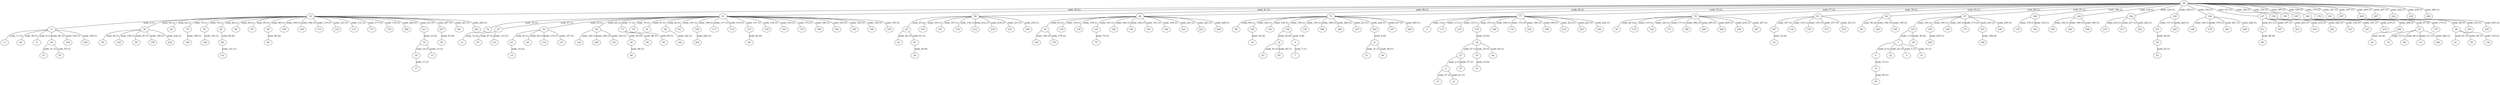 graph {
  28 -- 30 [label="nodo_30 (1)"];
  28 -- 41 [label="nodo_41 (1)"];
  28 -- 58 [label="nodo_58 (1)"];
  28 -- 66 [label="nodo_66 (1)"];
  28 -- 73 [label="nodo_73 (1)"];
  28 -- 77 [label="nodo_77 (1)"];
  28 -- 78 [label="nodo_78 (1)"];
  28 -- 83 [label="nodo_83 (1)"];
  28 -- 84 [label="nodo_84 (1)"];
  28 -- 97 [label="nodo_97 (1)"];
  28 -- 106 [label="nodo_106 (1)"];
  28 -- 124 [label="nodo_124 (1)"];
  28 -- 126 [label="nodo_126 (1)"];
  28 -- 140 [label="nodo_140 (1)"];
  28 -- 144 [label="nodo_144 (1)"];
  28 -- 147 [label="nodo_147 (1)"];
  28 -- 150 [label="nodo_150 (1)"];
  28 -- 159 [label="nodo_159 (1)"];
  28 -- 165 [label="nodo_165 (1)"];
  28 -- 169 [label="nodo_169 (1)"];
  28 -- 176 [label="nodo_176 (1)"];
  28 -- 181 [label="nodo_181 (1)"];
  28 -- 187 [label="nodo_187 (1)"];
  28 -- 204 [label="nodo_204 (1)"];
  28 -- 207 [label="nodo_207 (1)"];
  28 -- 222 [label="nodo_222 (1)"];
  28 -- 238 [label="nodo_238 (1)"];
  28 -- 240 [label="nodo_240 (1)"];
  30 -- 0 [label="nodo_0 (1)"];
  72 -- 12 [label="nodo_12 (2)"];
  18 -- 27 [label="nodo_27 (1)"];
  30 -- 36 [label="nodo_36 (1)"];
  30 -- 62 [label="nodo_62 (1)"];
  30 -- 74 [label="nodo_74 (1)"];
  30 -- 76 [label="nodo_76 (1)"];
  30 -- 82 [label="nodo_82 (1)"];
  30 -- 94 [label="nodo_94 (1)"];
  30 -- 95 [label="nodo_95 (1)"];
  30 -- 98 [label="nodo_98 (1)"];
  30 -- 100 [label="nodo_100 (1)"];
  30 -- 108 [label="nodo_108 (1)"];
  30 -- 110 [label="nodo_110 (1)"];
  30 -- 123 [label="nodo_123 (1)"];
  30 -- 131 [label="nodo_131 (1)"];
  30 -- 177 [label="nodo_177 (1)"];
  30 -- 178 [label="nodo_178 (1)"];
  30 -- 206 [label="nodo_206 (1)"];
  30 -- 213 [label="nodo_213 (1)"];
  30 -- 227 [label="nodo_227 (1)"];
  30 -- 241 [label="nodo_241 (1)"];
  30 -- 243 [label="nodo_243 (1)"];
  0 -- 11 [label="nodo_11 (1)"];
  6 -- 15 [label="nodo_15 (1)"];
  167 -- 23 [label="nodo_23 (2)"];
  208 -- 24 [label="nodo_24 (4)"];
  9 -- 31 [label="nodo_31 (1)"];
  0 -- 40 [label="nodo_40 (1)"];
  41 -- 47 [label="nodo_47 (1)"];
  41 -- 53 [label="nodo_53 (1)"];
  41 -- 64 [label="nodo_64 (1)"];
  169 -- 67 [label="nodo_67 (0)"];
  41 -- 71 [label="nodo_71 (1)"];
  41 -- 72 [label="nodo_72 (1)"];
  41 -- 79 [label="nodo_79 (1)"];
  41 -- 91 [label="nodo_91 (1)"];
  41 -- 92 [label="nodo_92 (1)"];
  41 -- 101 [label="nodo_101 (1)"];
  41 -- 109 [label="nodo_109 (1)"];
  41 -- 117 [label="nodo_117 (1)"];
  41 -- 119 [label="nodo_119 (1)"];
  41 -- 137 [label="nodo_137 (1)"];
  41 -- 154 [label="nodo_154 (1)"];
  41 -- 163 [label="nodo_163 (1)"];
  41 -- 174 [label="nodo_174 (1)"];
  41 -- 180 [label="nodo_180 (1)"];
  41 -- 183 [label="nodo_183 (1)"];
  41 -- 185 [label="nodo_185 (1)"];
  41 -- 190 [label="nodo_190 (1)"];
  41 -- 195 [label="nodo_195 (1)"];
  58 -- 25 [label="nodo_25 (2)"];
  151 -- 26 [label="nodo_26 (0)"];
  18 -- 35 [label="nodo_35 (1)"];
  2 -- 37 [label="nodo_37 (1)"];
  32 -- 43 [label="nodo_43 (1)"];
  58 -- 103 [label="nodo_103 (1)"];
  58 -- 107 [label="nodo_107 (1)"];
  58 -- 132 [label="nodo_132 (1)"];
  58 -- 212 [label="nodo_212 (1)"];
  58 -- 218 [label="nodo_218 (1)"];
  58 -- 231 [label="nodo_231 (1)"];
  58 -- 236 [label="nodo_236 (1)"];
  0 -- 8 [label="nodo_8 (1)"];
  15 -- 45 [label="nodo_45 (1)"];
  26 -- 52 [label="nodo_52 (1)"];
  84 -- 56 [label="nodo_56 (2)"];
  48 -- 61 [label="nodo_61 (1)"];
  66 -- 93 [label="nodo_93 (1)"];
  66 -- 118 [label="nodo_118 (1)"];
  66 -- 136 [label="nodo_136 (1)"];
  66 -- 141 [label="nodo_141 (1)"];
  66 -- 162 [label="nodo_162 (1)"];
  66 -- 182 [label="nodo_182 (1)"];
  66 -- 191 [label="nodo_191 (1)"];
  66 -- 194 [label="nodo_194 (1)"];
  66 -- 221 [label="nodo_221 (1)"];
  66 -- 223 [label="nodo_223 (1)"];
  66 -- 248 [label="nodo_248 (1)"];
  49 -- 51 [label="nodo_51 (1)"];
  73 -- 89 [label="nodo_89 (1)"];
  73 -- 128 [label="nodo_128 (1)"];
  73 -- 130 [label="nodo_130 (1)"];
  73 -- 138 [label="nodo_138 (1)"];
  73 -- 139 [label="nodo_139 (1)"];
  73 -- 188 [label="nodo_188 (1)"];
  73 -- 200 [label="nodo_200 (1)"];
  73 -- 215 [label="nodo_215 (1)"];
  73 -- 224 [label="nodo_224 (1)"];
  73 -- 237 [label="nodo_237 (1)"];
  73 -- 249 [label="nodo_249 (1)"];
  77 -- 3 [label="nodo_3 (4)"];
  35 -- 19 [label="nodo_19 (0)"];
  128 -- 34 [label="nodo_34 (2)"];
  141 -- 75 [label="nodo_75 (1)"];
  77 -- 113 [label="nodo_113 (1)"];
  77 -- 133 [label="nodo_133 (1)"];
  77 -- 153 [label="nodo_153 (1)"];
  77 -- 166 [label="nodo_166 (1)"];
  77 -- 172 [label="nodo_172 (1)"];
  77 -- 184 [label="nodo_184 (1)"];
  77 -- 189 [label="nodo_189 (1)"];
  77 -- 214 [label="nodo_214 (1)"];
  77 -- 225 [label="nodo_225 (1)"];
  77 -- 244 [label="nodo_244 (1)"];
  4 -- 7 [label="nodo_7 (1)"];
  63 -- 14 [label="nodo_14 (2)"];
  78 -- 20 [label="nodo_20 (12)"];
  1 -- 22 [label="nodo_22 (1)"];
  36 -- 50 [label="nodo_50 (1)"];
  78 -- 115 [label="nodo_115 (1)"];
  78 -- 122 [label="nodo_122 (1)"];
  78 -- 171 [label="nodo_171 (1)"];
  78 -- 186 [label="nodo_186 (1)"];
  78 -- 205 [label="nodo_205 (1)"];
  78 -- 209 [label="nodo_209 (1)"];
  78 -- 234 [label="nodo_234 (1)"];
  78 -- 247 [label="nodo_247 (1)"];
  25 -- 42 [label="nodo_42 (1)"];
  0 -- 49 [label="nodo_49 (1)"];
  82 -- 68 [label="nodo_68 (0)"];
  67 -- 70 [label="nodo_70 (1)"];
  83 -- 116 [label="nodo_116 (1)"];
  83 -- 155 [label="nodo_155 (1)"];
  83 -- 157 [label="nodo_157 (1)"];
  83 -- 167 [label="nodo_167 (1)"];
  83 -- 233 [label="nodo_233 (1)"];
  125 -- 1 [label="nodo_1 (1)"];
  181 -- 48 [label="nodo_48 (1)"];
  49 -- 55 [label="nodo_55 (1)"];
  84 -- 148 [label="nodo_148 (1)"];
  84 -- 198 [label="nodo_198 (1)"];
  71 -- 39 [label="nodo_39 (0)"];
  18 -- 44 [label="nodo_44 (1)"];
  211 -- 88 [label="nodo_88 (0)"];
  97 -- 105 [label="nodo_105 (1)"];
  97 -- 125 [label="nodo_125 (1)"];
  97 -- 129 [label="nodo_129 (1)"];
  97 -- 173 [label="nodo_173 (1)"];
  97 -- 235 [label="nodo_235 (1)"];
  97 -- 239 [label="nodo_239 (1)"];
  25 -- 81 [label="nodo_81 (1)"];
  47 -- 87 [label="nodo_87 (1)"];
  106 -- 135 [label="nodo_135 (1)"];
  106 -- 192 [label="nodo_192 (1)"];
  1 -- 5 [label="nodo_5 (1)"];
  2 -- 21 [label="nodo_21 (1)"];
  98 -- 80 [label="nodo_80 (2)"];
  71 -- 86 [label="nodo_86 (1)"];
  124 -- 156 [label="nodo_156 (1)"];
  124 -- 160 [label="nodo_160 (1)"];
  124 -- 196 [label="nodo_196 (1)"];
  27 -- 2 [label="nodo_2 (1)"];
  1 -- 6 [label="nodo_6 (1)"];
  16 -- 17 [label="nodo_17 (1)"];
  138 -- 32 [label="nodo_32 (0)"];
  53 -- 69 [label="nodo_69 (1)"];
  0 -- 104 [label="nodo_104 (1)"];
  126 -- 210 [label="nodo_210 (1)"];
  126 -- 217 [label="nodo_217 (1)"];
  126 -- 220 [label="nodo_220 (1)"];
  138 -- 4 [label="nodo_4 (8)"];
  227 -- 54 [label="nodo_54 (0)"];
  32 -- 65 [label="nodo_65 (1)"];
  140 -- 151 [label="nodo_151 (1)"];
  140 -- 226 [label="nodo_226 (1)"];
  144 -- 146 [label="nodo_146 (1)"];
  144 -- 179 [label="nodo_179 (1)"];
  144 -- 201 [label="nodo_201 (1)"];
  144 -- 228 [label="nodo_228 (1)"];
  213 -- 10 [label="nodo_10 (2)"];
  39 -- 46 [label="nodo_46 (1)"];
  76 -- 102 [label="nodo_102 (1)"];
  147 -- 197 [label="nodo_197 (1)"];
  147 -- 203 [label="nodo_203 (1)"];
  147 -- 211 [label="nodo_211 (1)"];
  147 -- 216 [label="nodo_216 (1)"];
  147 -- 242 [label="nodo_242 (1)"];
  1 -- 33 [label="nodo_33 (1)"];
  27 -- 57 [label="nodo_57 (1)"];
  48 -- 59 [label="nodo_59 (1)"];
  67 -- 96 [label="nodo_96 (1)"];
  47 -- 112 [label="nodo_112 (1)"];
  68 -- 121 [label="nodo_121 (1)"];
  150 -- 152 [label="nodo_152 (1)"];
  150 -- 161 [label="nodo_161 (1)"];
  150 -- 219 [label="nodo_219 (1)"];
  9 -- 90 [label="nodo_90 (1)"];
  64 -- 120 [label="nodo_120 (1)"];
  153 -- 18 [label="nodo_18 (0)"];
  53 -- 114 [label="nodo_114 (1)"];
  53 -- 127 [label="nodo_127 (1)"];
  92 -- 142 [label="nodo_142 (1)"];
  36 -- 145 [label="nodo_145 (1)"];
  169 -- 175 [label="nodo_175 (1)"];
  169 -- 208 [label="nodo_208 (1)"];
  224 -- 9 [label="nodo_9 (0)"];
  67 -- 111 [label="nodo_111 (1)"];
  67 -- 246 [label="nodo_246 (1)"];
  125 -- 38 [label="nodo_38 (2)"];
  71 -- 99 [label="nodo_99 (1)"];
  10 -- 16 [label="nodo_16 (1)"];
  48 -- 134 [label="nodo_134 (1)"];
  93 -- 164 [label="nodo_164 (1)"];
  181 -- 193 [label="nodo_193 (1)"];
  109 -- 202 [label="nodo_202 (1)"];
  204 -- 230 [label="nodo_230 (1)"];
  36 -- 85 [label="nodo_85 (1)"];
  137 -- 60 [label="nodo_60 (0)"];
  53 -- 63 [label="nodo_63 (1)"];
  64 -- 229 [label="nodo_229 (1)"];
  0 -- 149 [label="nodo_149 (1)"];
  36 -- 158 [label="nodo_158 (1)"];
  36 -- 232 [label="nodo_232 (1)"];
  235 -- 168 [label="nodo_168 (0)"];
  10 -- 13 [label="nodo_13 (1)"];
  81 -- 29 [label="nodo_29 (0)"];
  64 -- 143 [label="nodo_143 (1)"];
  74 -- 199 [label="nodo_199 (1)"];
  93 -- 170 [label="nodo_170 (1)"];
  105 -- 245 [label="nodo_245 (1)"];
}